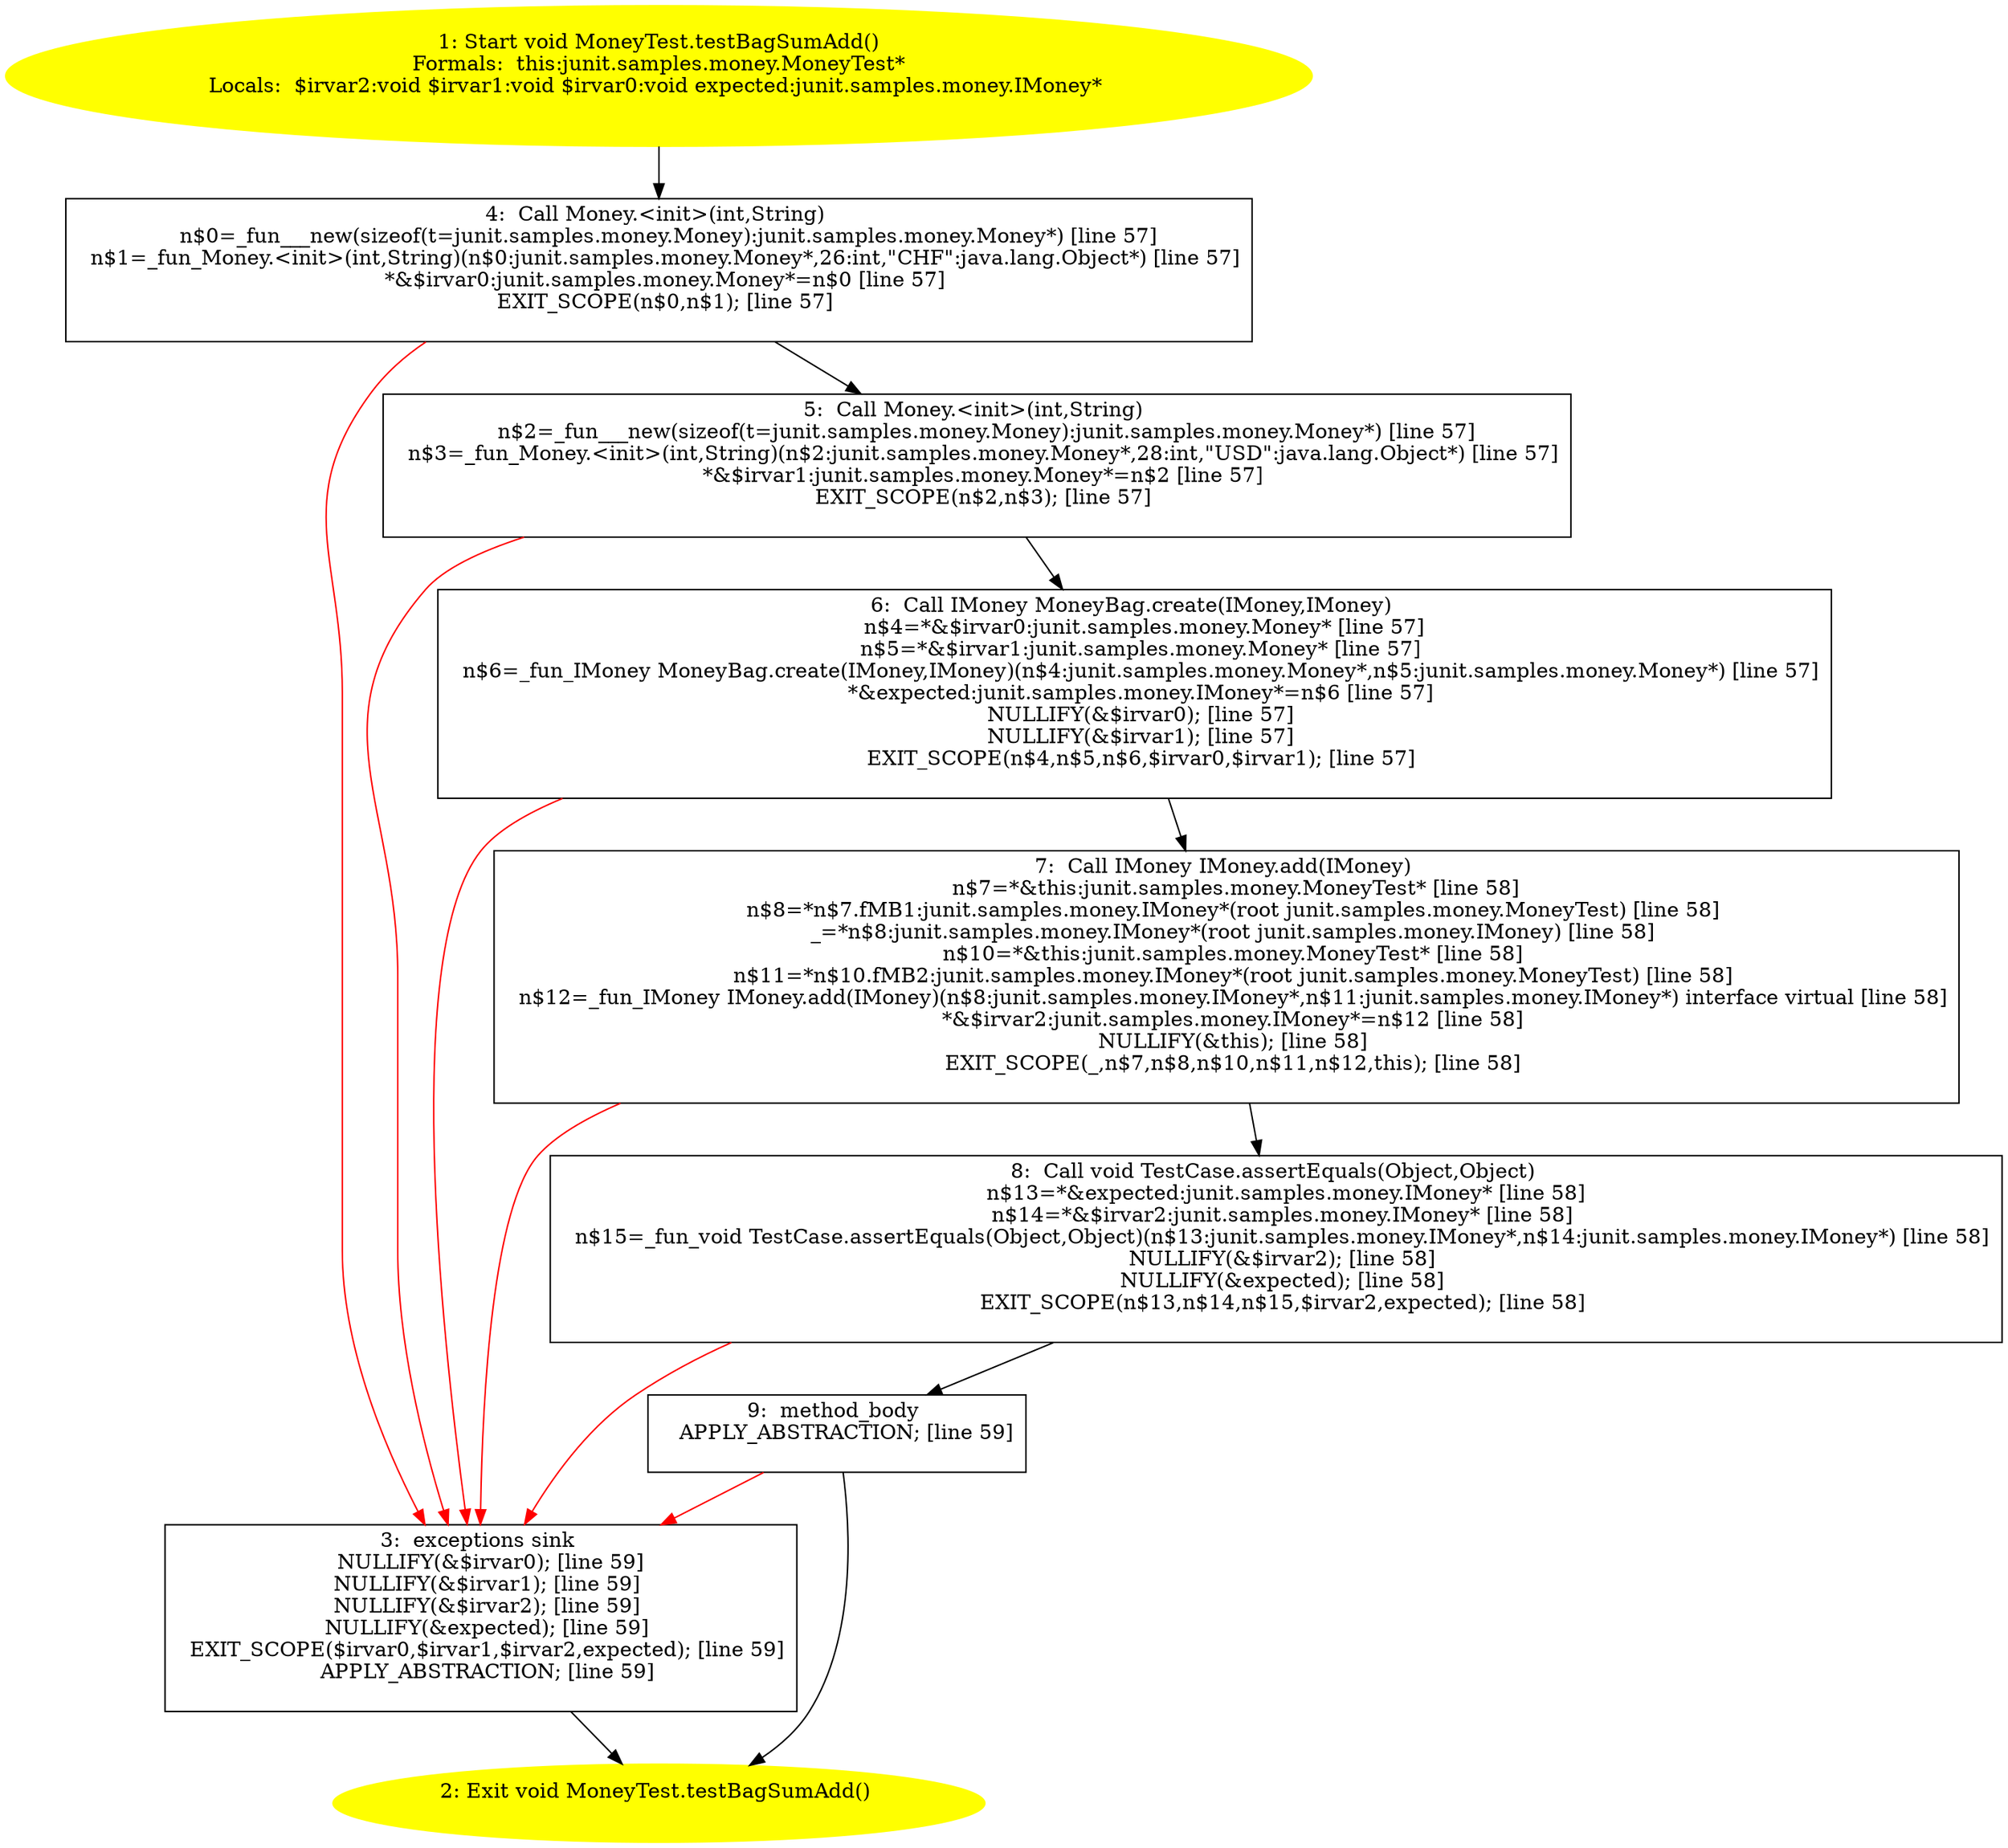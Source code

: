 /* @generated */
digraph cfg {
"junit.samples.money.MoneyTest.testBagSumAdd():void.796f72d22f14b2c1715b0336f9ac46de_1" [label="1: Start void MoneyTest.testBagSumAdd()\nFormals:  this:junit.samples.money.MoneyTest*\nLocals:  $irvar2:void $irvar1:void $irvar0:void expected:junit.samples.money.IMoney* \n  " color=yellow style=filled]
	

	 "junit.samples.money.MoneyTest.testBagSumAdd():void.796f72d22f14b2c1715b0336f9ac46de_1" -> "junit.samples.money.MoneyTest.testBagSumAdd():void.796f72d22f14b2c1715b0336f9ac46de_4" ;
"junit.samples.money.MoneyTest.testBagSumAdd():void.796f72d22f14b2c1715b0336f9ac46de_2" [label="2: Exit void MoneyTest.testBagSumAdd() \n  " color=yellow style=filled]
	

"junit.samples.money.MoneyTest.testBagSumAdd():void.796f72d22f14b2c1715b0336f9ac46de_3" [label="3:  exceptions sink \n   NULLIFY(&$irvar0); [line 59]\n  NULLIFY(&$irvar1); [line 59]\n  NULLIFY(&$irvar2); [line 59]\n  NULLIFY(&expected); [line 59]\n  EXIT_SCOPE($irvar0,$irvar1,$irvar2,expected); [line 59]\n  APPLY_ABSTRACTION; [line 59]\n " shape="box"]
	

	 "junit.samples.money.MoneyTest.testBagSumAdd():void.796f72d22f14b2c1715b0336f9ac46de_3" -> "junit.samples.money.MoneyTest.testBagSumAdd():void.796f72d22f14b2c1715b0336f9ac46de_2" ;
"junit.samples.money.MoneyTest.testBagSumAdd():void.796f72d22f14b2c1715b0336f9ac46de_4" [label="4:  Call Money.<init>(int,String) \n   n$0=_fun___new(sizeof(t=junit.samples.money.Money):junit.samples.money.Money*) [line 57]\n  n$1=_fun_Money.<init>(int,String)(n$0:junit.samples.money.Money*,26:int,\"CHF\":java.lang.Object*) [line 57]\n  *&$irvar0:junit.samples.money.Money*=n$0 [line 57]\n  EXIT_SCOPE(n$0,n$1); [line 57]\n " shape="box"]
	

	 "junit.samples.money.MoneyTest.testBagSumAdd():void.796f72d22f14b2c1715b0336f9ac46de_4" -> "junit.samples.money.MoneyTest.testBagSumAdd():void.796f72d22f14b2c1715b0336f9ac46de_5" ;
	 "junit.samples.money.MoneyTest.testBagSumAdd():void.796f72d22f14b2c1715b0336f9ac46de_4" -> "junit.samples.money.MoneyTest.testBagSumAdd():void.796f72d22f14b2c1715b0336f9ac46de_3" [color="red" ];
"junit.samples.money.MoneyTest.testBagSumAdd():void.796f72d22f14b2c1715b0336f9ac46de_5" [label="5:  Call Money.<init>(int,String) \n   n$2=_fun___new(sizeof(t=junit.samples.money.Money):junit.samples.money.Money*) [line 57]\n  n$3=_fun_Money.<init>(int,String)(n$2:junit.samples.money.Money*,28:int,\"USD\":java.lang.Object*) [line 57]\n  *&$irvar1:junit.samples.money.Money*=n$2 [line 57]\n  EXIT_SCOPE(n$2,n$3); [line 57]\n " shape="box"]
	

	 "junit.samples.money.MoneyTest.testBagSumAdd():void.796f72d22f14b2c1715b0336f9ac46de_5" -> "junit.samples.money.MoneyTest.testBagSumAdd():void.796f72d22f14b2c1715b0336f9ac46de_6" ;
	 "junit.samples.money.MoneyTest.testBagSumAdd():void.796f72d22f14b2c1715b0336f9ac46de_5" -> "junit.samples.money.MoneyTest.testBagSumAdd():void.796f72d22f14b2c1715b0336f9ac46de_3" [color="red" ];
"junit.samples.money.MoneyTest.testBagSumAdd():void.796f72d22f14b2c1715b0336f9ac46de_6" [label="6:  Call IMoney MoneyBag.create(IMoney,IMoney) \n   n$4=*&$irvar0:junit.samples.money.Money* [line 57]\n  n$5=*&$irvar1:junit.samples.money.Money* [line 57]\n  n$6=_fun_IMoney MoneyBag.create(IMoney,IMoney)(n$4:junit.samples.money.Money*,n$5:junit.samples.money.Money*) [line 57]\n  *&expected:junit.samples.money.IMoney*=n$6 [line 57]\n  NULLIFY(&$irvar0); [line 57]\n  NULLIFY(&$irvar1); [line 57]\n  EXIT_SCOPE(n$4,n$5,n$6,$irvar0,$irvar1); [line 57]\n " shape="box"]
	

	 "junit.samples.money.MoneyTest.testBagSumAdd():void.796f72d22f14b2c1715b0336f9ac46de_6" -> "junit.samples.money.MoneyTest.testBagSumAdd():void.796f72d22f14b2c1715b0336f9ac46de_7" ;
	 "junit.samples.money.MoneyTest.testBagSumAdd():void.796f72d22f14b2c1715b0336f9ac46de_6" -> "junit.samples.money.MoneyTest.testBagSumAdd():void.796f72d22f14b2c1715b0336f9ac46de_3" [color="red" ];
"junit.samples.money.MoneyTest.testBagSumAdd():void.796f72d22f14b2c1715b0336f9ac46de_7" [label="7:  Call IMoney IMoney.add(IMoney) \n   n$7=*&this:junit.samples.money.MoneyTest* [line 58]\n  n$8=*n$7.fMB1:junit.samples.money.IMoney*(root junit.samples.money.MoneyTest) [line 58]\n  _=*n$8:junit.samples.money.IMoney*(root junit.samples.money.IMoney) [line 58]\n  n$10=*&this:junit.samples.money.MoneyTest* [line 58]\n  n$11=*n$10.fMB2:junit.samples.money.IMoney*(root junit.samples.money.MoneyTest) [line 58]\n  n$12=_fun_IMoney IMoney.add(IMoney)(n$8:junit.samples.money.IMoney*,n$11:junit.samples.money.IMoney*) interface virtual [line 58]\n  *&$irvar2:junit.samples.money.IMoney*=n$12 [line 58]\n  NULLIFY(&this); [line 58]\n  EXIT_SCOPE(_,n$7,n$8,n$10,n$11,n$12,this); [line 58]\n " shape="box"]
	

	 "junit.samples.money.MoneyTest.testBagSumAdd():void.796f72d22f14b2c1715b0336f9ac46de_7" -> "junit.samples.money.MoneyTest.testBagSumAdd():void.796f72d22f14b2c1715b0336f9ac46de_8" ;
	 "junit.samples.money.MoneyTest.testBagSumAdd():void.796f72d22f14b2c1715b0336f9ac46de_7" -> "junit.samples.money.MoneyTest.testBagSumAdd():void.796f72d22f14b2c1715b0336f9ac46de_3" [color="red" ];
"junit.samples.money.MoneyTest.testBagSumAdd():void.796f72d22f14b2c1715b0336f9ac46de_8" [label="8:  Call void TestCase.assertEquals(Object,Object) \n   n$13=*&expected:junit.samples.money.IMoney* [line 58]\n  n$14=*&$irvar2:junit.samples.money.IMoney* [line 58]\n  n$15=_fun_void TestCase.assertEquals(Object,Object)(n$13:junit.samples.money.IMoney*,n$14:junit.samples.money.IMoney*) [line 58]\n  NULLIFY(&$irvar2); [line 58]\n  NULLIFY(&expected); [line 58]\n  EXIT_SCOPE(n$13,n$14,n$15,$irvar2,expected); [line 58]\n " shape="box"]
	

	 "junit.samples.money.MoneyTest.testBagSumAdd():void.796f72d22f14b2c1715b0336f9ac46de_8" -> "junit.samples.money.MoneyTest.testBagSumAdd():void.796f72d22f14b2c1715b0336f9ac46de_9" ;
	 "junit.samples.money.MoneyTest.testBagSumAdd():void.796f72d22f14b2c1715b0336f9ac46de_8" -> "junit.samples.money.MoneyTest.testBagSumAdd():void.796f72d22f14b2c1715b0336f9ac46de_3" [color="red" ];
"junit.samples.money.MoneyTest.testBagSumAdd():void.796f72d22f14b2c1715b0336f9ac46de_9" [label="9:  method_body \n   APPLY_ABSTRACTION; [line 59]\n " shape="box"]
	

	 "junit.samples.money.MoneyTest.testBagSumAdd():void.796f72d22f14b2c1715b0336f9ac46de_9" -> "junit.samples.money.MoneyTest.testBagSumAdd():void.796f72d22f14b2c1715b0336f9ac46de_2" ;
	 "junit.samples.money.MoneyTest.testBagSumAdd():void.796f72d22f14b2c1715b0336f9ac46de_9" -> "junit.samples.money.MoneyTest.testBagSumAdd():void.796f72d22f14b2c1715b0336f9ac46de_3" [color="red" ];
}
